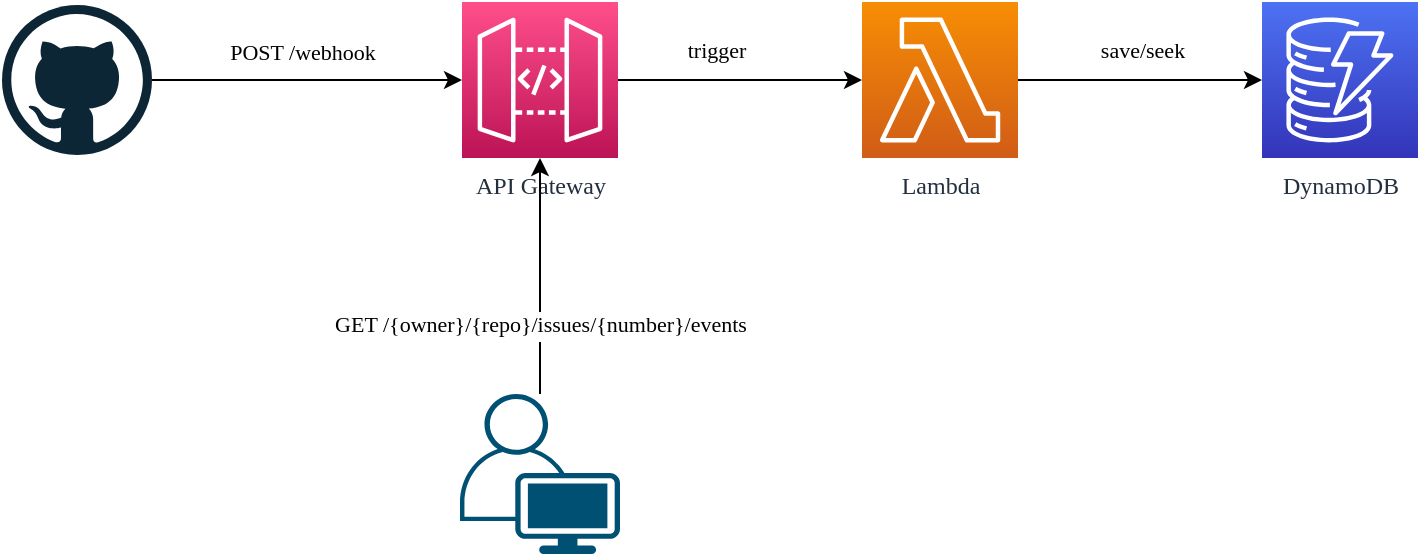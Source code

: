 <mxfile version="20.1.1" type="device"><diagram id="zBx_fw0KDYYXj2T7kSJP" name="Architecture"><mxGraphModel dx="946" dy="614" grid="1" gridSize="10" guides="1" tooltips="1" connect="1" arrows="1" fold="1" page="1" pageScale="1" pageWidth="850" pageHeight="1100" math="0" shadow="0"><root><mxCell id="0"/><mxCell id="1" parent="0"/><mxCell id="9k_Yjbq0Q9isZ3AEQueW-8" style="edgeStyle=orthogonalEdgeStyle;rounded=0;orthogonalLoop=1;jettySize=auto;html=1;entryX=0;entryY=0.5;entryDx=0;entryDy=0;entryPerimeter=0;" edge="1" parent="1" source="9k_Yjbq0Q9isZ3AEQueW-17" target="9k_Yjbq0Q9isZ3AEQueW-2"><mxGeometry relative="1" as="geometry"><mxPoint x="126" y="203" as="sourcePoint"/></mxGeometry></mxCell><mxCell id="9k_Yjbq0Q9isZ3AEQueW-9" value="&lt;font face=&quot;Verdana&quot;&gt;POST /webhook&lt;/font&gt;" style="edgeLabel;html=1;align=center;verticalAlign=middle;resizable=0;points=[];" vertex="1" connectable="0" parent="9k_Yjbq0Q9isZ3AEQueW-8"><mxGeometry x="-0.246" y="1" relative="1" as="geometry"><mxPoint x="16" y="-13" as="offset"/></mxGeometry></mxCell><mxCell id="9k_Yjbq0Q9isZ3AEQueW-10" style="edgeStyle=orthogonalEdgeStyle;rounded=0;orthogonalLoop=1;jettySize=auto;html=1;entryX=0;entryY=0.5;entryDx=0;entryDy=0;entryPerimeter=0;fontFamily=Courier New;" edge="1" parent="1" source="9k_Yjbq0Q9isZ3AEQueW-2" target="9k_Yjbq0Q9isZ3AEQueW-3"><mxGeometry relative="1" as="geometry"/></mxCell><mxCell id="9k_Yjbq0Q9isZ3AEQueW-11" value="&lt;font face=&quot;Verdana&quot;&gt;trigger&lt;/font&gt;" style="edgeLabel;html=1;align=center;verticalAlign=middle;resizable=0;points=[];fontFamily=Courier New;" vertex="1" connectable="0" parent="9k_Yjbq0Q9isZ3AEQueW-10"><mxGeometry x="-0.197" y="3" relative="1" as="geometry"><mxPoint y="-11" as="offset"/></mxGeometry></mxCell><mxCell id="9k_Yjbq0Q9isZ3AEQueW-2" value="&lt;font face=&quot;Verdana&quot;&gt;API Gateway&lt;/font&gt;" style="sketch=0;points=[[0,0,0],[0.25,0,0],[0.5,0,0],[0.75,0,0],[1,0,0],[0,1,0],[0.25,1,0],[0.5,1,0],[0.75,1,0],[1,1,0],[0,0.25,0],[0,0.5,0],[0,0.75,0],[1,0.25,0],[1,0.5,0],[1,0.75,0]];outlineConnect=0;fontColor=#232F3E;gradientColor=#FF4F8B;gradientDirection=north;fillColor=#BC1356;strokeColor=#ffffff;dashed=0;verticalLabelPosition=bottom;verticalAlign=top;align=center;html=1;fontSize=12;fontStyle=0;aspect=fixed;shape=mxgraph.aws4.resourceIcon;resIcon=mxgraph.aws4.api_gateway;" vertex="1" parent="1"><mxGeometry x="280" y="164" width="78" height="78" as="geometry"/></mxCell><mxCell id="9k_Yjbq0Q9isZ3AEQueW-12" style="edgeStyle=orthogonalEdgeStyle;rounded=0;orthogonalLoop=1;jettySize=auto;html=1;entryX=0;entryY=0.5;entryDx=0;entryDy=0;entryPerimeter=0;fontFamily=Courier New;" edge="1" parent="1" source="9k_Yjbq0Q9isZ3AEQueW-3" target="9k_Yjbq0Q9isZ3AEQueW-4"><mxGeometry relative="1" as="geometry"/></mxCell><mxCell id="9k_Yjbq0Q9isZ3AEQueW-13" value="&lt;font face=&quot;Verdana&quot;&gt;save/seek&lt;/font&gt;" style="edgeLabel;html=1;align=center;verticalAlign=middle;resizable=0;points=[];fontFamily=Courier New;" vertex="1" connectable="0" parent="9k_Yjbq0Q9isZ3AEQueW-12"><mxGeometry x="-0.033" y="3" relative="1" as="geometry"><mxPoint x="3" y="-11" as="offset"/></mxGeometry></mxCell><mxCell id="9k_Yjbq0Q9isZ3AEQueW-3" value="&lt;font face=&quot;Verdana&quot;&gt;Lambda&lt;/font&gt;" style="sketch=0;points=[[0,0,0],[0.25,0,0],[0.5,0,0],[0.75,0,0],[1,0,0],[0,1,0],[0.25,1,0],[0.5,1,0],[0.75,1,0],[1,1,0],[0,0.25,0],[0,0.5,0],[0,0.75,0],[1,0.25,0],[1,0.5,0],[1,0.75,0]];outlineConnect=0;fontColor=#232F3E;gradientColor=#F78E04;gradientDirection=north;fillColor=#D05C17;strokeColor=#ffffff;dashed=0;verticalLabelPosition=bottom;verticalAlign=top;align=center;html=1;fontSize=12;fontStyle=0;aspect=fixed;shape=mxgraph.aws4.resourceIcon;resIcon=mxgraph.aws4.lambda;" vertex="1" parent="1"><mxGeometry x="480" y="164" width="78" height="78" as="geometry"/></mxCell><mxCell id="9k_Yjbq0Q9isZ3AEQueW-4" value="&lt;font face=&quot;Verdana&quot;&gt;DynamoDB&lt;/font&gt;" style="sketch=0;points=[[0,0,0],[0.25,0,0],[0.5,0,0],[0.75,0,0],[1,0,0],[0,1,0],[0.25,1,0],[0.5,1,0],[0.75,1,0],[1,1,0],[0,0.25,0],[0,0.5,0],[0,0.75,0],[1,0.25,0],[1,0.5,0],[1,0.75,0]];outlineConnect=0;fontColor=#232F3E;gradientColor=#4D72F3;gradientDirection=north;fillColor=#3334B9;strokeColor=#ffffff;dashed=0;verticalLabelPosition=bottom;verticalAlign=top;align=center;html=1;fontSize=12;fontStyle=0;aspect=fixed;shape=mxgraph.aws4.resourceIcon;resIcon=mxgraph.aws4.dynamodb;" vertex="1" parent="1"><mxGeometry x="680" y="164" width="78" height="78" as="geometry"/></mxCell><mxCell id="9k_Yjbq0Q9isZ3AEQueW-15" value="&lt;font face=&quot;Verdana&quot;&gt;GET /{owner}/{repo}/issues/{number}/events&lt;/font&gt;" style="edgeStyle=orthogonalEdgeStyle;rounded=0;orthogonalLoop=1;jettySize=auto;html=1;fontFamily=Courier New;" edge="1" parent="1" source="9k_Yjbq0Q9isZ3AEQueW-5" target="9k_Yjbq0Q9isZ3AEQueW-2"><mxGeometry x="-0.416" relative="1" as="geometry"><mxPoint as="offset"/></mxGeometry></mxCell><mxCell id="9k_Yjbq0Q9isZ3AEQueW-5" value="" style="points=[[0.35,0,0],[0.98,0.51,0],[1,0.71,0],[0.67,1,0],[0,0.795,0],[0,0.65,0]];verticalLabelPosition=bottom;sketch=0;html=1;verticalAlign=top;aspect=fixed;align=center;pointerEvents=1;shape=mxgraph.cisco19.user;fillColor=#005073;strokeColor=none;" vertex="1" parent="1"><mxGeometry x="279" y="360" width="80" height="80" as="geometry"/></mxCell><mxCell id="9k_Yjbq0Q9isZ3AEQueW-17" value="" style="dashed=0;outlineConnect=0;html=1;align=center;labelPosition=center;verticalLabelPosition=bottom;verticalAlign=top;shape=mxgraph.weblogos.github;fontFamily=Courier New;" vertex="1" parent="1"><mxGeometry x="50" y="165.5" width="75" height="75" as="geometry"/></mxCell></root></mxGraphModel></diagram></mxfile>